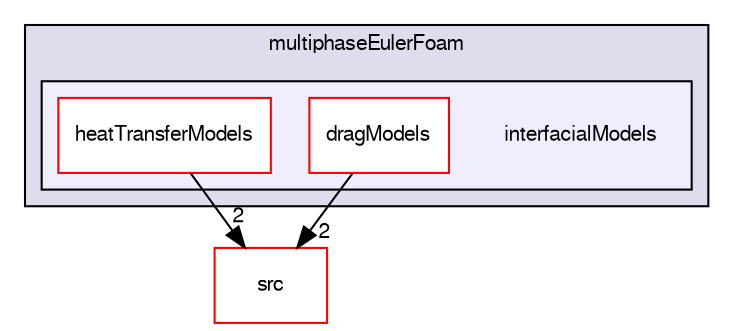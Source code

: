 digraph "applications/solvers/multiphase/multiphaseEulerFoam/interfacialModels" {
  bgcolor=transparent;
  compound=true
  node [ fontsize="10", fontname="FreeSans"];
  edge [ labelfontsize="10", labelfontname="FreeSans"];
  subgraph clusterdir_bdb3c14a9a2875c5ad517fe30fd83be7 {
    graph [ bgcolor="#ddddee", pencolor="black", label="multiphaseEulerFoam" fontname="FreeSans", fontsize="10", URL="dir_bdb3c14a9a2875c5ad517fe30fd83be7.html"]
  subgraph clusterdir_69624978ef3c7e8265410d055036ffd4 {
    graph [ bgcolor="#eeeeff", pencolor="black", label="" URL="dir_69624978ef3c7e8265410d055036ffd4.html"];
    dir_69624978ef3c7e8265410d055036ffd4 [shape=plaintext label="interfacialModels"];
    dir_45e67d80f3fa79e6c6d32b95e41cd9a4 [shape=box label="dragModels" color="red" fillcolor="white" style="filled" URL="dir_45e67d80f3fa79e6c6d32b95e41cd9a4.html"];
    dir_7276c28f8327863bb57304a41d4ead16 [shape=box label="heatTransferModels" color="red" fillcolor="white" style="filled" URL="dir_7276c28f8327863bb57304a41d4ead16.html"];
  }
  }
  dir_68267d1309a1af8e8297ef4c3efbcdba [shape=box label="src" color="red" URL="dir_68267d1309a1af8e8297ef4c3efbcdba.html"];
  dir_7276c28f8327863bb57304a41d4ead16->dir_68267d1309a1af8e8297ef4c3efbcdba [headlabel="2", labeldistance=1.5 headhref="dir_000182_000577.html"];
  dir_45e67d80f3fa79e6c6d32b95e41cd9a4->dir_68267d1309a1af8e8297ef4c3efbcdba [headlabel="2", labeldistance=1.5 headhref="dir_000162_000577.html"];
}
